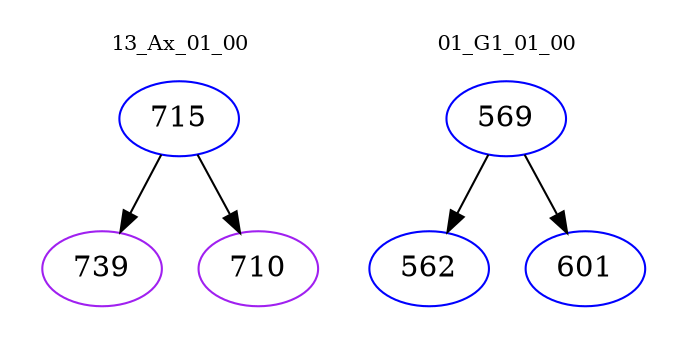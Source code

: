 digraph{
subgraph cluster_0 {
color = white
label = "13_Ax_01_00";
fontsize=10;
T0_715 [label="715", color="blue"]
T0_715 -> T0_739 [color="black"]
T0_739 [label="739", color="purple"]
T0_715 -> T0_710 [color="black"]
T0_710 [label="710", color="purple"]
}
subgraph cluster_1 {
color = white
label = "01_G1_01_00";
fontsize=10;
T1_569 [label="569", color="blue"]
T1_569 -> T1_562 [color="black"]
T1_562 [label="562", color="blue"]
T1_569 -> T1_601 [color="black"]
T1_601 [label="601", color="blue"]
}
}
